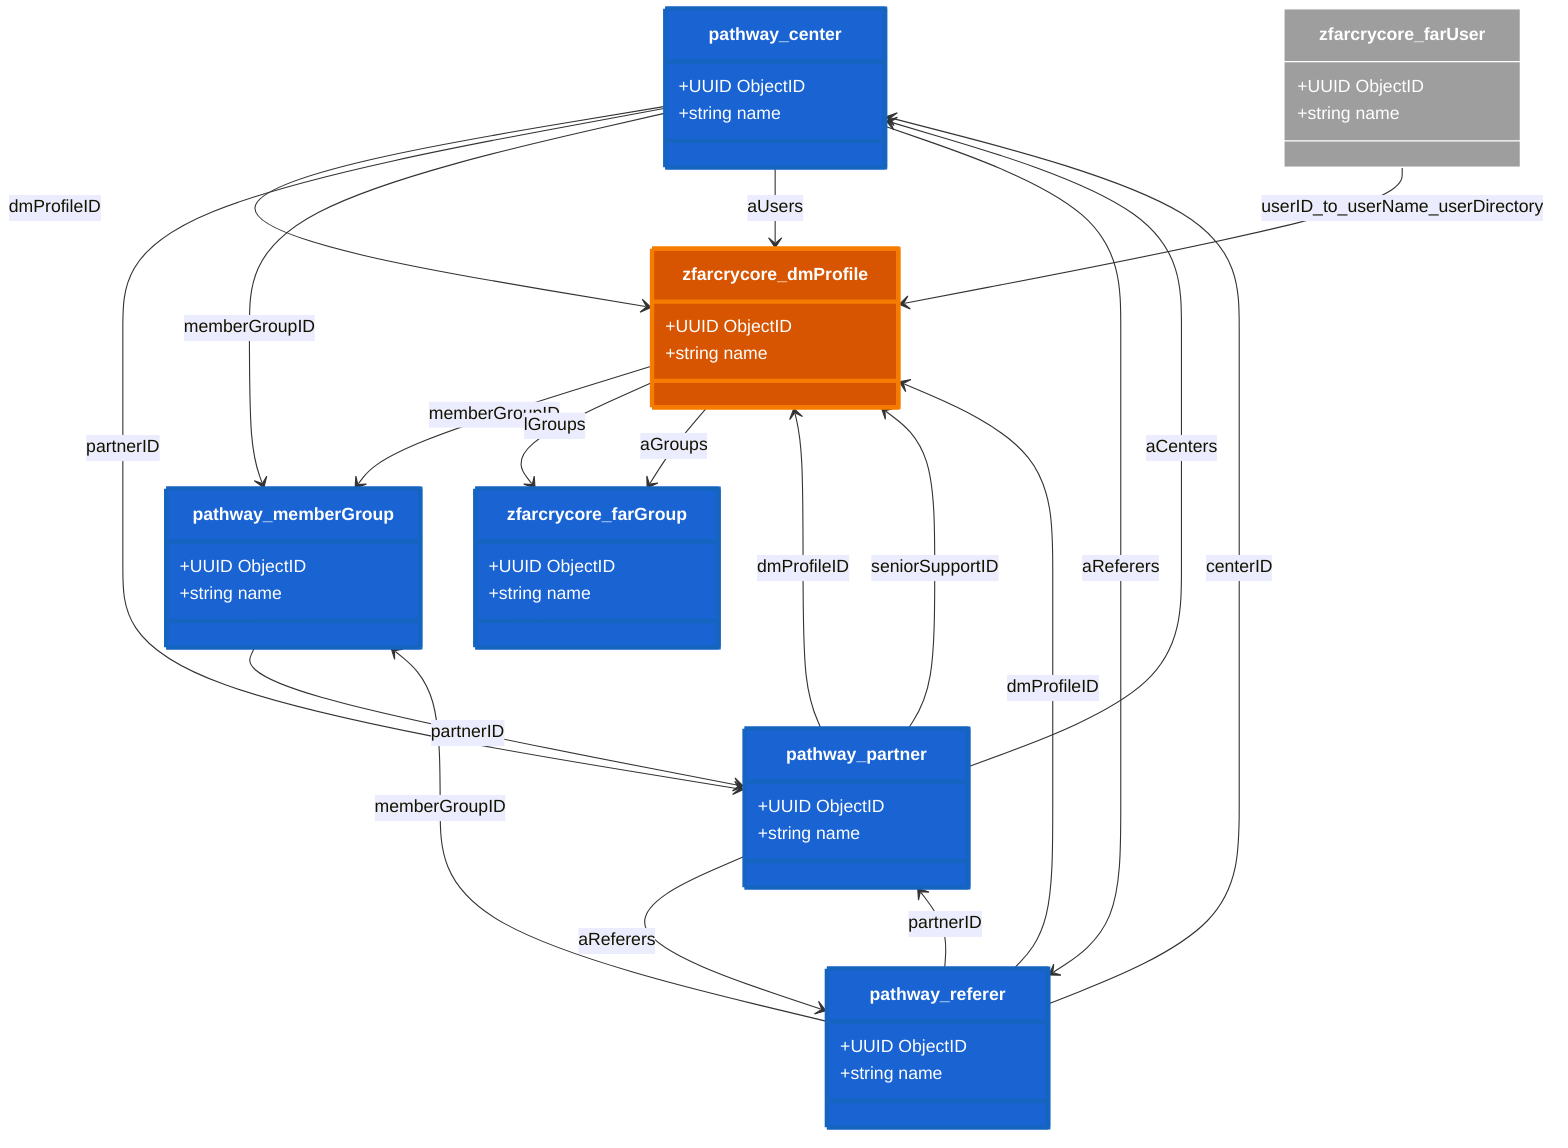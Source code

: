 classDiagram
    %% Parameters:
%%   Focus: dmProfile
%%   Domains: participant
%%   Chart Type: Class
    class pathway_center {
        +UUID ObjectID
        +string name
    }

    class pathway_memberGroup {
        +UUID ObjectID
        +string name
    }

    class pathway_partner {
        +UUID ObjectID
        +string name
    }

    class pathway_referer {
        +UUID ObjectID
        +string name
    }

    class zfarcrycore_dmProfile {
        +UUID ObjectID
        +string name
    }

    class zfarcrycore_farGroup {
        +UUID ObjectID
        +string name
    }

    pathway_center --> zfarcrycore_dmProfile : dmProfileID
    pathway_center --> pathway_partner : partnerID
    pathway_center --> pathway_memberGroup : memberGroupID
    pathway_memberGroup --> pathway_partner : partnerID
    pathway_partner --> zfarcrycore_dmProfile : dmProfileID
    pathway_partner --> zfarcrycore_dmProfile : seniorSupportID
    pathway_referer --> zfarcrycore_dmProfile : dmProfileID
    pathway_referer --> pathway_partner : partnerID
    pathway_referer --> pathway_memberGroup : memberGroupID
    pathway_referer --> pathway_center : centerID
    zfarcrycore_dmProfile --> pathway_memberGroup : memberGroupID
    zfarcrycore_dmProfile --> zfarcrycore_farGroup : lGroups
    pathway_center --> zfarcrycore_dmProfile : aUsers
    pathway_center --> pathway_referer : aReferers
    pathway_partner --> pathway_center : aCenters
    pathway_partner --> pathway_referer : aReferers
    zfarcrycore_dmProfile --> zfarcrycore_farGroup : aGroups

    %% Special Joins
    zfarcrycore_farUser --> zfarcrycore_dmProfile : userID_to_userName_userDirectory
    %% End Special Joins

    class zfarcrycore_farUser {
        +UUID ObjectID
        +string name
    }


    %% Entity Styling
    style pathway_center fill:#1963d2,stroke:#1565c0,stroke-width:4px,color:#fff
    style pathway_memberGroup fill:#1963d2,stroke:#1565c0,stroke-width:4px,color:#fff
    style pathway_partner fill:#1963d2,stroke:#1565c0,stroke-width:4px,color:#fff
    style pathway_referer fill:#1963d2,stroke:#1565c0,stroke-width:4px,color:#fff
    style zfarcrycore_dmProfile fill:#d75500,stroke:#f57c00,stroke-width:4px,color:#fff
    style zfarcrycore_farGroup fill:#1963d2,stroke:#1565c0,stroke-width:4px,color:#fff
    style zfarcrycore_farUser fill:#9e9e9e,stroke:#fff,stroke-width:1px,color:#fff